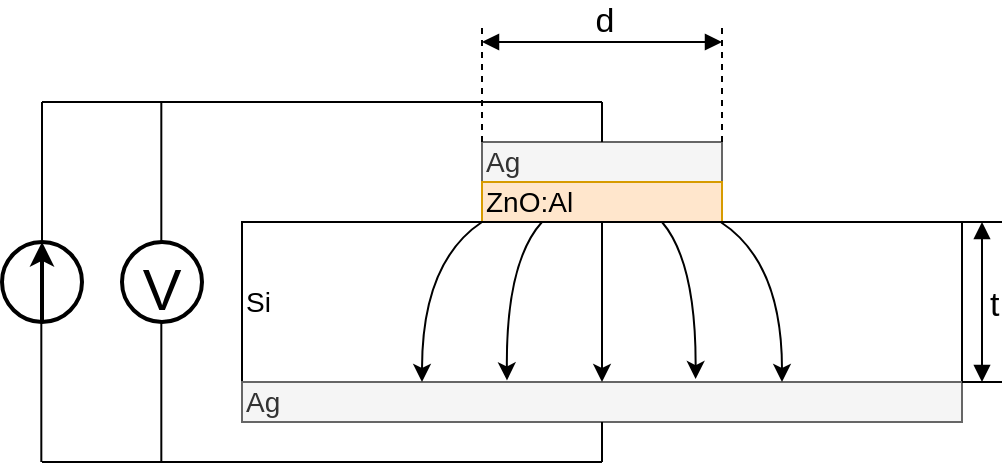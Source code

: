 <mxfile version="17.1.2" type="device"><diagram id="UYjdhCPsdv-qsanbGLFp" name="Page-1"><mxGraphModel dx="771" dy="453" grid="1" gridSize="10" guides="1" tooltips="1" connect="1" arrows="1" fold="1" page="1" pageScale="1" pageWidth="1169" pageHeight="827" math="0" shadow="0"><root><mxCell id="0"/><mxCell id="1" parent="0"/><mxCell id="gDsD6o9hkJS4zJ1WGvxu-1" value="&lt;div align=&quot;left&quot;&gt;&lt;font style=&quot;font-size: 14px&quot;&gt;Ag&lt;/font&gt;&lt;/div&gt;" style="rounded=0;whiteSpace=wrap;html=1;fillColor=#f5f5f5;fontColor=#333333;strokeColor=#666666;align=left;" parent="1" vertex="1"><mxGeometry x="440" y="200" width="120" height="20" as="geometry"/></mxCell><mxCell id="gDsD6o9hkJS4zJ1WGvxu-2" value="&lt;div align=&quot;left&quot;&gt;&lt;font style=&quot;font-size: 14px&quot;&gt;ZnO:Al&lt;/font&gt;&lt;/div&gt;" style="rounded=0;whiteSpace=wrap;html=1;fillColor=#ffe6cc;strokeColor=#d79b00;align=left;" parent="1" vertex="1"><mxGeometry x="440" y="220" width="120" height="20" as="geometry"/></mxCell><mxCell id="gDsD6o9hkJS4zJ1WGvxu-3" value="&lt;div align=&quot;left&quot;&gt;&lt;font style=&quot;font-size: 14px&quot;&gt;Si&lt;/font&gt;&lt;/div&gt;" style="rounded=0;whiteSpace=wrap;html=1;align=left;" parent="1" vertex="1"><mxGeometry x="320" y="240" width="360" height="80" as="geometry"/></mxCell><mxCell id="gDsD6o9hkJS4zJ1WGvxu-4" value="&lt;div align=&quot;left&quot;&gt;&lt;font style=&quot;font-size: 14px&quot;&gt;Ag&lt;/font&gt;&lt;/div&gt;" style="rounded=0;whiteSpace=wrap;html=1;fillColor=#f5f5f5;fontColor=#333333;strokeColor=#666666;align=left;" parent="1" vertex="1"><mxGeometry x="320" y="320" width="360" height="20" as="geometry"/></mxCell><mxCell id="gDsD6o9hkJS4zJ1WGvxu-8" value="" style="endArrow=block;startArrow=block;html=1;rounded=0;startFill=1;endFill=1;" parent="1" edge="1"><mxGeometry width="50" height="50" relative="1" as="geometry"><mxPoint x="440" y="150" as="sourcePoint"/><mxPoint x="560" y="150" as="targetPoint"/></mxGeometry></mxCell><mxCell id="gDsD6o9hkJS4zJ1WGvxu-11" value="d" style="edgeLabel;html=1;align=center;verticalAlign=bottom;resizable=0;points=[];fontSize=17;labelBackgroundColor=none;" parent="gDsD6o9hkJS4zJ1WGvxu-8" vertex="1" connectable="0"><mxGeometry x="0.139" y="-1" relative="1" as="geometry"><mxPoint x="-8" as="offset"/></mxGeometry></mxCell><mxCell id="gDsD6o9hkJS4zJ1WGvxu-9" value="" style="endArrow=none;html=1;rounded=0;exitX=1;exitY=0;exitDx=0;exitDy=0;dashed=1;" parent="1" source="gDsD6o9hkJS4zJ1WGvxu-1" edge="1"><mxGeometry width="50" height="50" relative="1" as="geometry"><mxPoint x="650" y="370" as="sourcePoint"/><mxPoint x="560" y="140" as="targetPoint"/></mxGeometry></mxCell><mxCell id="gDsD6o9hkJS4zJ1WGvxu-10" value="" style="endArrow=none;html=1;rounded=0;exitX=0;exitY=0;exitDx=0;exitDy=0;dashed=1;" parent="1" source="gDsD6o9hkJS4zJ1WGvxu-1" edge="1"><mxGeometry width="50" height="50" relative="1" as="geometry"><mxPoint x="570" y="210" as="sourcePoint"/><mxPoint x="440" y="140" as="targetPoint"/></mxGeometry></mxCell><mxCell id="gDsD6o9hkJS4zJ1WGvxu-13" value="" style="endArrow=none;html=1;rounded=0;fontSize=17;exitX=0.5;exitY=0;exitDx=0;exitDy=0;" parent="1" source="gDsD6o9hkJS4zJ1WGvxu-1" edge="1"><mxGeometry width="50" height="50" relative="1" as="geometry"><mxPoint x="370" y="250" as="sourcePoint"/><mxPoint x="500" y="180" as="targetPoint"/></mxGeometry></mxCell><mxCell id="gDsD6o9hkJS4zJ1WGvxu-14" value="" style="endArrow=none;html=1;rounded=0;fontSize=17;" parent="1" edge="1"><mxGeometry width="50" height="50" relative="1" as="geometry"><mxPoint x="220" y="180" as="sourcePoint"/><mxPoint x="500" y="180" as="targetPoint"/></mxGeometry></mxCell><mxCell id="gDsD6o9hkJS4zJ1WGvxu-15" value="" style="endArrow=none;html=1;rounded=0;fontSize=17;entryX=0.5;entryY=1;entryDx=0;entryDy=0;" parent="1" target="gDsD6o9hkJS4zJ1WGvxu-4" edge="1"><mxGeometry width="50" height="50" relative="1" as="geometry"><mxPoint x="500" y="360" as="sourcePoint"/><mxPoint x="510" y="190.0" as="targetPoint"/></mxGeometry></mxCell><mxCell id="gDsD6o9hkJS4zJ1WGvxu-16" value="" style="endArrow=none;html=1;rounded=0;fontSize=17;" parent="1" edge="1"><mxGeometry width="50" height="50" relative="1" as="geometry"><mxPoint x="220" y="360" as="sourcePoint"/><mxPoint x="500" y="360" as="targetPoint"/></mxGeometry></mxCell><mxCell id="gDsD6o9hkJS4zJ1WGvxu-18" value="" style="ellipse;whiteSpace=wrap;html=1;aspect=fixed;labelBackgroundColor=none;fontSize=17;strokeWidth=2;" parent="1" vertex="1"><mxGeometry x="200" y="250" width="40" height="40" as="geometry"/></mxCell><mxCell id="gDsD6o9hkJS4zJ1WGvxu-19" value="&lt;font style=&quot;font-size: 29px;&quot;&gt;V&lt;/font&gt;" style="ellipse;whiteSpace=wrap;html=1;aspect=fixed;labelBackgroundColor=none;fontSize=29;strokeWidth=2;verticalAlign=top;" parent="1" vertex="1"><mxGeometry x="260" y="250" width="40" height="40" as="geometry"/></mxCell><mxCell id="gDsD6o9hkJS4zJ1WGvxu-20" value="" style="endArrow=none;html=1;rounded=0;fontSize=17;exitX=0.5;exitY=0;exitDx=0;exitDy=0;" parent="1" source="gDsD6o9hkJS4zJ1WGvxu-18" edge="1"><mxGeometry width="50" height="50" relative="1" as="geometry"><mxPoint x="430" y="250" as="sourcePoint"/><mxPoint x="220" y="180" as="targetPoint"/></mxGeometry></mxCell><mxCell id="gDsD6o9hkJS4zJ1WGvxu-21" value="" style="endArrow=none;html=1;rounded=0;fontSize=17;exitX=0.5;exitY=0;exitDx=0;exitDy=0;" parent="1" edge="1"><mxGeometry width="50" height="50" relative="1" as="geometry"><mxPoint x="279.66" y="250.0" as="sourcePoint"/><mxPoint x="279.66" y="180.0" as="targetPoint"/></mxGeometry></mxCell><mxCell id="gDsD6o9hkJS4zJ1WGvxu-22" value="" style="endArrow=none;html=1;rounded=0;fontSize=17;exitX=0.5;exitY=0;exitDx=0;exitDy=0;" parent="1" edge="1"><mxGeometry width="50" height="50" relative="1" as="geometry"><mxPoint x="279.66" y="360.0" as="sourcePoint"/><mxPoint x="279.66" y="290.0" as="targetPoint"/></mxGeometry></mxCell><mxCell id="gDsD6o9hkJS4zJ1WGvxu-23" value="" style="endArrow=none;html=1;rounded=0;fontSize=17;exitX=0.5;exitY=0;exitDx=0;exitDy=0;" parent="1" edge="1"><mxGeometry width="50" height="50" relative="1" as="geometry"><mxPoint x="219.66" y="360.0" as="sourcePoint"/><mxPoint x="219.66" y="290.0" as="targetPoint"/></mxGeometry></mxCell><mxCell id="gDsD6o9hkJS4zJ1WGvxu-24" value="" style="endArrow=classic;html=1;rounded=0;fontSize=17;entryX=0.5;entryY=0;entryDx=0;entryDy=0;exitX=0.5;exitY=1;exitDx=0;exitDy=0;strokeWidth=2;" parent="1" source="gDsD6o9hkJS4zJ1WGvxu-18" target="gDsD6o9hkJS4zJ1WGvxu-18" edge="1"><mxGeometry width="50" height="50" relative="1" as="geometry"><mxPoint x="120" y="330" as="sourcePoint"/><mxPoint x="170" y="280" as="targetPoint"/></mxGeometry></mxCell><mxCell id="gDsD6o9hkJS4zJ1WGvxu-25" value="" style="endArrow=block;startArrow=block;html=1;rounded=0;startFill=1;endFill=1;" parent="1" edge="1"><mxGeometry width="50" height="50" relative="1" as="geometry"><mxPoint x="690" y="320" as="sourcePoint"/><mxPoint x="690" y="240" as="targetPoint"/></mxGeometry></mxCell><mxCell id="gDsD6o9hkJS4zJ1WGvxu-29" value="t" style="edgeLabel;html=1;align=left;verticalAlign=top;resizable=0;points=[];fontSize=17;labelPosition=right;verticalLabelPosition=middle;" parent="gDsD6o9hkJS4zJ1WGvxu-25" vertex="1" connectable="0"><mxGeometry x="0.382" y="-2" relative="1" as="geometry"><mxPoint as="offset"/></mxGeometry></mxCell><mxCell id="gDsD6o9hkJS4zJ1WGvxu-27" value="" style="endArrow=none;html=1;rounded=0;fontSize=29;strokeWidth=1;entryX=1;entryY=0;entryDx=0;entryDy=0;" parent="1" target="gDsD6o9hkJS4zJ1WGvxu-3" edge="1"><mxGeometry width="50" height="50" relative="1" as="geometry"><mxPoint x="700" y="240" as="sourcePoint"/><mxPoint x="420" y="200" as="targetPoint"/></mxGeometry></mxCell><mxCell id="gDsD6o9hkJS4zJ1WGvxu-28" value="" style="endArrow=none;html=1;rounded=0;fontSize=29;strokeWidth=1;exitX=1;exitY=0;exitDx=0;exitDy=0;" parent="1" source="gDsD6o9hkJS4zJ1WGvxu-4" edge="1"><mxGeometry width="50" height="50" relative="1" as="geometry"><mxPoint x="710" y="250.0" as="sourcePoint"/><mxPoint x="700" y="320" as="targetPoint"/></mxGeometry></mxCell><mxCell id="gDsD6o9hkJS4zJ1WGvxu-33" value="" style="endArrow=classic;html=1;fontSize=17;strokeWidth=1;curved=1;entryX=0.5;entryY=1;entryDx=0;entryDy=0;exitX=0.5;exitY=0;exitDx=0;exitDy=0;" parent="1" source="gDsD6o9hkJS4zJ1WGvxu-3" target="gDsD6o9hkJS4zJ1WGvxu-3" edge="1"><mxGeometry width="50" height="50" relative="1" as="geometry"><mxPoint x="370" y="250" as="sourcePoint"/><mxPoint x="420" y="200" as="targetPoint"/></mxGeometry></mxCell><mxCell id="gDsD6o9hkJS4zJ1WGvxu-35" value="" style="endArrow=classic;html=1;fontSize=17;strokeWidth=1;curved=1;entryX=0.75;entryY=0;entryDx=0;entryDy=0;exitX=0.5;exitY=0;exitDx=0;exitDy=0;" parent="1" target="gDsD6o9hkJS4zJ1WGvxu-4" edge="1"><mxGeometry width="50" height="50" relative="1" as="geometry"><mxPoint x="559.31" y="240.0" as="sourcePoint"/><mxPoint x="559.31" y="320.0" as="targetPoint"/><Array as="points"><mxPoint x="590" y="260"/></Array></mxGeometry></mxCell><mxCell id="gDsD6o9hkJS4zJ1WGvxu-36" value="" style="endArrow=classic;html=1;fontSize=17;strokeWidth=1;curved=1;entryX=0.25;entryY=1;entryDx=0;entryDy=0;exitX=0.5;exitY=0;exitDx=0;exitDy=0;" parent="1" target="gDsD6o9hkJS4zJ1WGvxu-3" edge="1"><mxGeometry width="50" height="50" relative="1" as="geometry"><mxPoint x="440.0" y="240.0" as="sourcePoint"/><mxPoint x="470.69" y="320.0" as="targetPoint"/><Array as="points"><mxPoint x="410" y="260"/></Array></mxGeometry></mxCell><mxCell id="gDsD6o9hkJS4zJ1WGvxu-37" value="" style="endArrow=classic;html=1;fontSize=17;strokeWidth=1;curved=1;entryX=0.63;entryY=-0.074;entryDx=0;entryDy=0;exitX=0.5;exitY=0;exitDx=0;exitDy=0;entryPerimeter=0;" parent="1" target="gDsD6o9hkJS4zJ1WGvxu-4" edge="1"><mxGeometry width="50" height="50" relative="1" as="geometry"><mxPoint x="530" y="240.0" as="sourcePoint"/><mxPoint x="530" y="320.0" as="targetPoint"/><Array as="points"><mxPoint x="547" y="260"/></Array></mxGeometry></mxCell><mxCell id="gDsD6o9hkJS4zJ1WGvxu-38" value="" style="endArrow=classic;html=1;fontSize=17;strokeWidth=1;curved=1;entryX=0.368;entryY=0.99;entryDx=0;entryDy=0;exitX=0.5;exitY=0;exitDx=0;exitDy=0;entryPerimeter=0;" parent="1" target="gDsD6o9hkJS4zJ1WGvxu-3" edge="1"><mxGeometry width="50" height="50" relative="1" as="geometry"><mxPoint x="470" y="240.0" as="sourcePoint"/><mxPoint x="486.8" y="318.52" as="targetPoint"/><Array as="points"><mxPoint x="452" y="260"/></Array></mxGeometry></mxCell></root></mxGraphModel></diagram></mxfile>